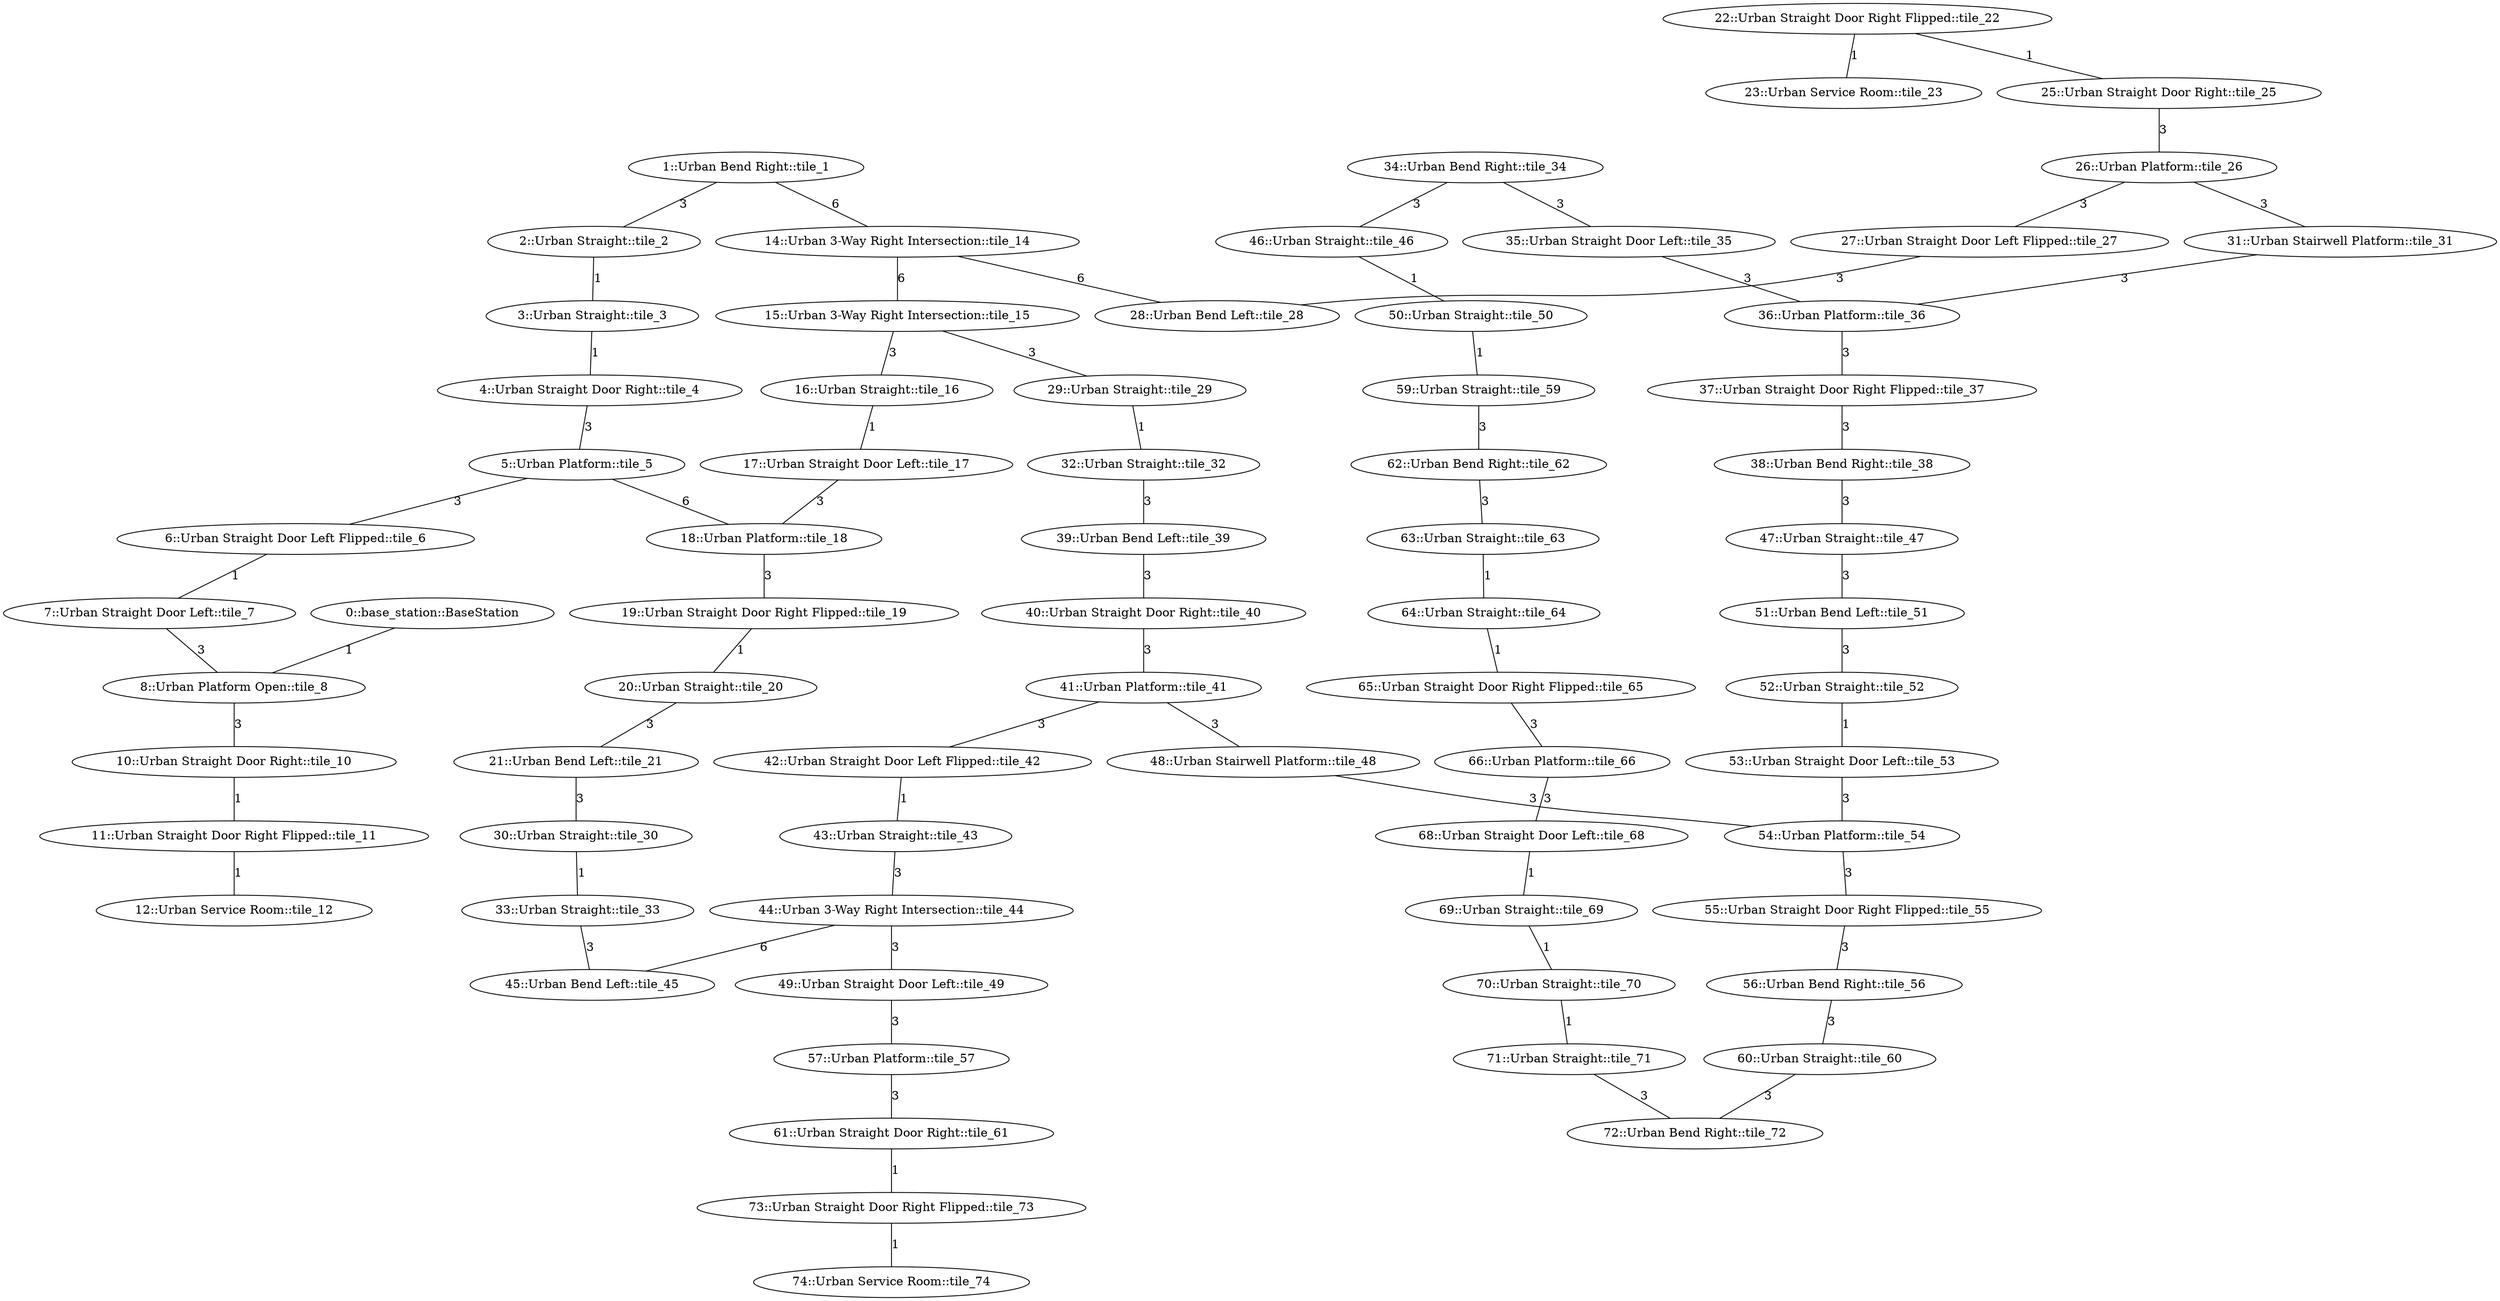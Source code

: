 /* Visibility graph for urban_qual.tsv */
/* Generated with the tile_tsv.py script: */
/*   tile_tsv.py urban_qual.tsv -\-graph-file urban_qual.dot -\-world-file urban_qual.sdf -\-world-name urban_qual -\-scale_x 40 -\-scale_y 40 -\-urban -\-y0 32 -\-x0 -480 */

graph {
  /* ==== Vertices ==== */

  /* Base station / Staging area */
  0   [label="0::base_station::BaseStation"];

  1   [label="1::Urban Bend Right::tile_1"];
  2   [label="2::Urban Straight::tile_2"];
  3   [label="3::Urban Straight::tile_3"];
  4   [label="4::Urban Straight Door Right::tile_4"];
  5   [label="5::Urban Platform::tile_5"];
  6   [label="6::Urban Straight Door Left Flipped::tile_6"];
  7   [label="7::Urban Straight Door Left::tile_7"];
  8   [label="8::Urban Platform Open::tile_8"];
  10  [label="10::Urban Straight Door Right::tile_10"];
  11  [label="11::Urban Straight Door Right Flipped::tile_11"];
  12  [label="12::Urban Service Room::tile_12"];
  14  [label="14::Urban 3-Way Right Intersection::tile_14"];
  15  [label="15::Urban 3-Way Right Intersection::tile_15"];
  16  [label="16::Urban Straight::tile_16"];
  17  [label="17::Urban Straight Door Left::tile_17"];
  18  [label="18::Urban Platform::tile_18"];
  19  [label="19::Urban Straight Door Right Flipped::tile_19"];
  20  [label="20::Urban Straight::tile_20"];
  21  [label="21::Urban Bend Left::tile_21"];
  22  [label="22::Urban Straight Door Right Flipped::tile_22"];
  23  [label="23::Urban Service Room::tile_23"];
  25  [label="25::Urban Straight Door Right::tile_25"];
  26  [label="26::Urban Platform::tile_26"];
  27  [label="27::Urban Straight Door Left Flipped::tile_27"];
  28  [label="28::Urban Bend Left::tile_28"];
  29  [label="29::Urban Straight::tile_29"];
  30  [label="30::Urban Straight::tile_30"];
  31  [label="31::Urban Stairwell Platform::tile_31"];
  32  [label="32::Urban Straight::tile_32"];
  33  [label="33::Urban Straight::tile_33"];
  34  [label="34::Urban Bend Right::tile_34"];
  35  [label="35::Urban Straight Door Left::tile_35"];
  36  [label="36::Urban Platform::tile_36"];
  37  [label="37::Urban Straight Door Right Flipped::tile_37"];
  38  [label="38::Urban Bend Right::tile_38"];
  39  [label="39::Urban Bend Left::tile_39"];
  40  [label="40::Urban Straight Door Right::tile_40"];
  41  [label="41::Urban Platform::tile_41"];
  42  [label="42::Urban Straight Door Left Flipped::tile_42"];
  43  [label="43::Urban Straight::tile_43"];
  44  [label="44::Urban 3-Way Right Intersection::tile_44"];
  45  [label="45::Urban Bend Left::tile_45"];
  46  [label="46::Urban Straight::tile_46"];
  47  [label="47::Urban Straight::tile_47"];
  48  [label="48::Urban Stairwell Platform::tile_48"];
  49  [label="49::Urban Straight Door Left::tile_49"];
  50  [label="50::Urban Straight::tile_50"];
  51  [label="51::Urban Bend Left::tile_51"];
  52  [label="52::Urban Straight::tile_52"];
  53  [label="53::Urban Straight Door Left::tile_53"];
  54  [label="54::Urban Platform::tile_54"];
  55  [label="55::Urban Straight Door Right Flipped::tile_55"];
  56  [label="56::Urban Bend Right::tile_56"];
  57  [label="57::Urban Platform::tile_57"];
  59  [label="59::Urban Straight::tile_59"];
  60  [label="60::Urban Straight::tile_60"];
  61  [label="61::Urban Straight Door Right::tile_61"];
  62  [label="62::Urban Bend Right::tile_62"];
  63  [label="63::Urban Straight::tile_63"];
  64  [label="64::Urban Straight::tile_64"];
  65  [label="65::Urban Straight Door Right Flipped::tile_65"];
  66  [label="66::Urban Platform::tile_66"];
  68  [label="68::Urban Straight Door Left::tile_68"];
  69  [label="69::Urban Straight::tile_69"];
  70  [label="70::Urban Straight::tile_70"];
  71  [label="71::Urban Straight::tile_71"];
  72  [label="72::Urban Bend Right::tile_72"];
  73  [label="73::Urban Straight Door Right Flipped::tile_73"];
  74  [label="74::Urban Service Room::tile_74"];

  /* ==== Edges ==== */

  /* Base station */
  0  -- 8   [label=1];
  1  -- 2   [label=3];
  1  -- 14  [label=6];  /* Intersection */
  2  -- 3   [label=1];
  3  -- 4   [label=1];
  4  -- 5   [label=3];
  5  -- 6   [label=3];
  5  -- 18  [label=6];
  6  -- 7   [label=1];
  7  -- 8   [label=3];
  8  -- 10  [label=3];
  10 -- 11  [label=1];
  14 -- 15  [label=6];  /* Intersection */
  14 -- 28  [label=6];  /* Intersection */
  15 -- 16  [label=3];  /* Intersection */
  15 -- 29  [label=3];  /* Intersection */
  16 -- 17  [label=1];
  17 -- 18  [label=3];
  18 -- 19  [label=3];
  19 -- 20  [label=1];
  20 -- 21  [label=3];
  21 -- 30  [label=3];
  22 -- 25  [label=1];
  25 -- 26  [label=3];
  26 -- 27  [label=3];
  26 -- 31  [label=3];
  27 -- 28  [label=3];
  29 -- 32  [label=1];
  30 -- 33  [label=1];
  31 -- 36  [label=3];
  32 -- 39  [label=3];
  33 -- 45  [label=3];
  34 -- 35  [label=3];
  34 -- 46  [label=3];
  35 -- 36  [label=3];
  36 -- 37  [label=3];
  37 -- 38  [label=3];
  38 -- 47  [label=3];
  39 -- 40  [label=3];
  40 -- 41  [label=3];
  41 -- 42  [label=3];
  41 -- 48  [label=3];
  42 -- 43  [label=1];
  43 -- 44  [label=3];  /* Intersection */
  44 -- 45  [label=6];  /* Intersection */
  44 -- 49  [label=3];  /* Intersection */
  46 -- 50  [label=1];
  47 -- 51  [label=3];
  48 -- 54  [label=3];
  49 -- 57  [label=3];
  50 -- 59  [label=1];
  51 -- 52  [label=3];
  52 -- 53  [label=1];
  53 -- 54  [label=3];
  54 -- 55  [label=3];
  55 -- 56  [label=3];
  56 -- 60  [label=3];
  57 -- 61  [label=3];
  59 -- 62  [label=3];
  60 -- 72  [label=3];
  61 -- 73  [label=1];
  62 -- 63  [label=3];
  63 -- 64  [label=1];
  64 -- 65  [label=1];
  65 -- 66  [label=3];
  66 -- 68  [label=3];
  68 -- 69  [label=1];
  69 -- 70  [label=1];
  70 -- 71  [label=1];
  71 -- 72  [label=3];
  11 -- 12  [label=1];
  22 -- 23  [label=1];
  73 -- 74  [label=1];
}
